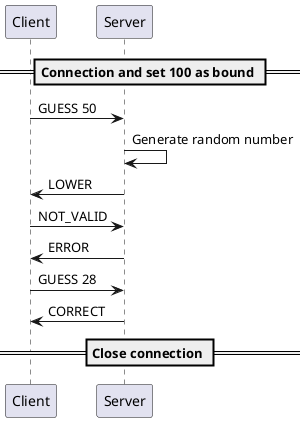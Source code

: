 @startuml
participant Client order 10
participant Server order 20

== Connection and set 100 as bound == 

Client->Server : GUESS 50
Server->Server : Generate random number
Server->Client : LOWER

Client->Server : NOT_VALID
Server->Client : ERROR 

Client->Server : GUESS 28
Server->Client : CORRECT

== Close connection ==

@enduml